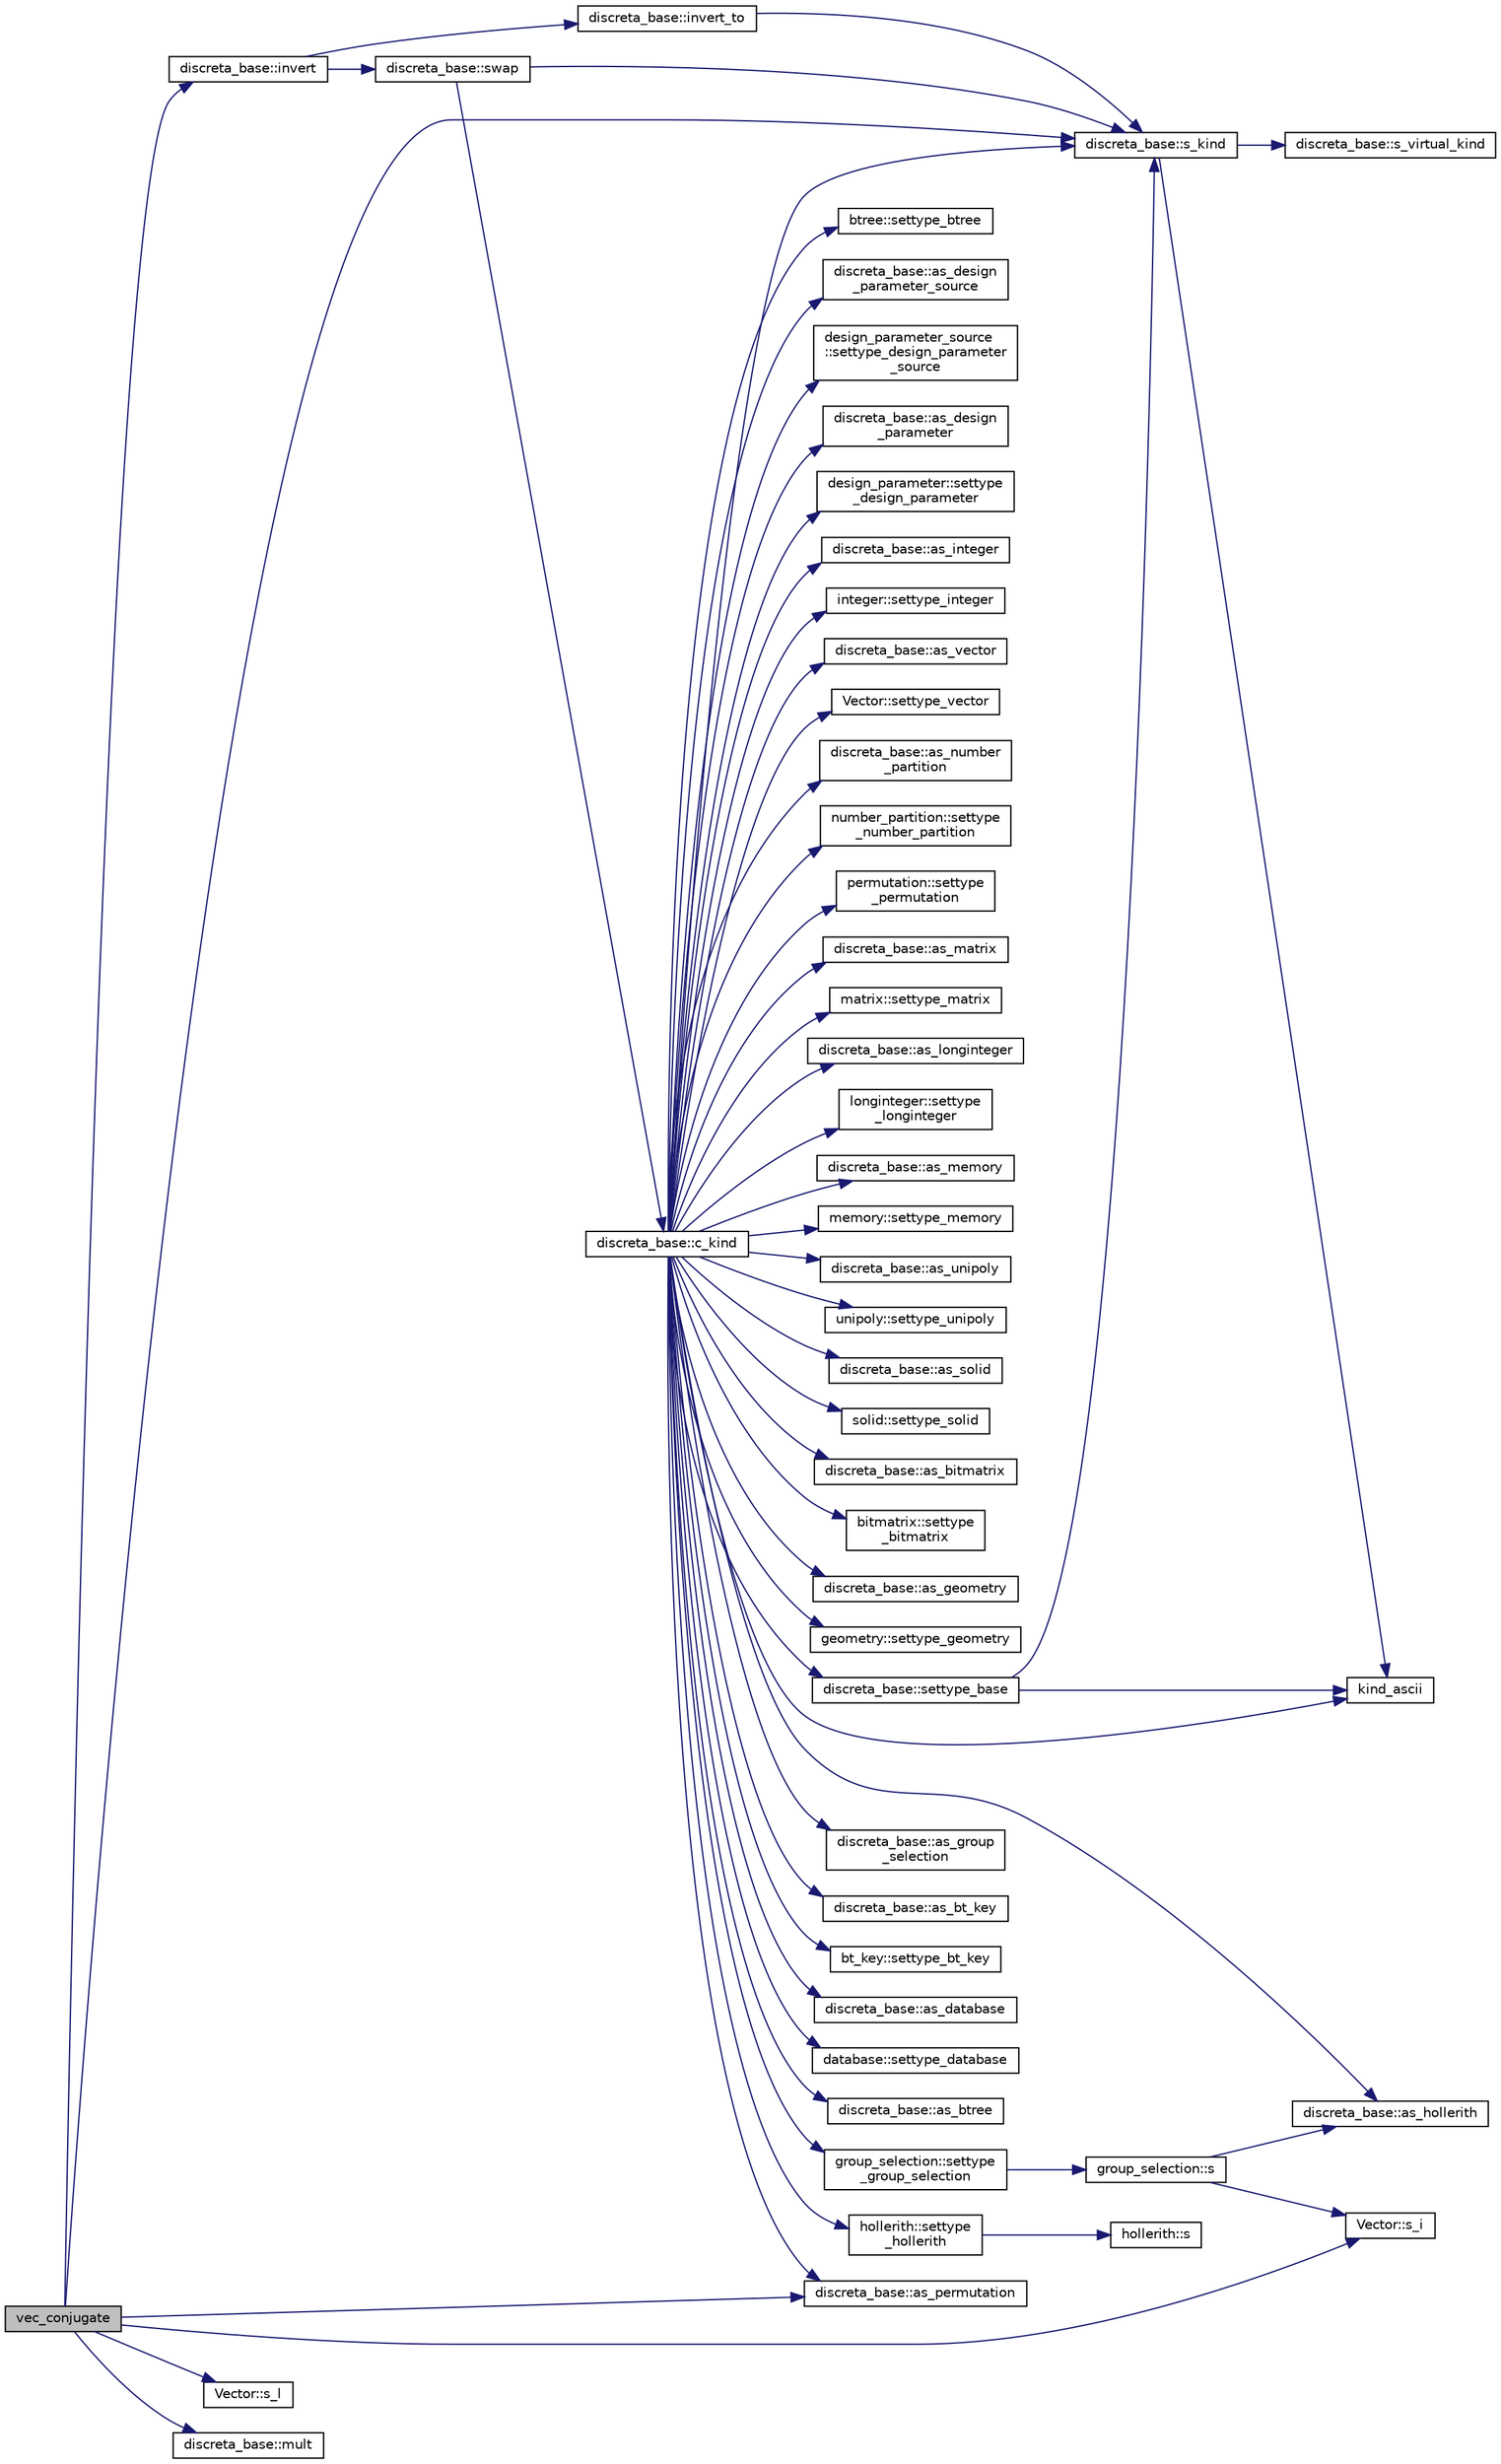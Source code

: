 digraph "vec_conjugate"
{
  edge [fontname="Helvetica",fontsize="10",labelfontname="Helvetica",labelfontsize="10"];
  node [fontname="Helvetica",fontsize="10",shape=record];
  rankdir="LR";
  Node10241 [label="vec_conjugate",height=0.2,width=0.4,color="black", fillcolor="grey75", style="filled", fontcolor="black"];
  Node10241 -> Node10242 [color="midnightblue",fontsize="10",style="solid",fontname="Helvetica"];
  Node10242 [label="discreta_base::invert",height=0.2,width=0.4,color="black", fillcolor="white", style="filled",URL="$d7/d71/classdiscreta__base.html#a3c415a064ce76e183f000912875dea74"];
  Node10242 -> Node10243 [color="midnightblue",fontsize="10",style="solid",fontname="Helvetica"];
  Node10243 [label="discreta_base::invert_to",height=0.2,width=0.4,color="black", fillcolor="white", style="filled",URL="$d7/d71/classdiscreta__base.html#a874a5ffb467f3896604a3c9bdf0cca50"];
  Node10243 -> Node10244 [color="midnightblue",fontsize="10",style="solid",fontname="Helvetica"];
  Node10244 [label="discreta_base::s_kind",height=0.2,width=0.4,color="black", fillcolor="white", style="filled",URL="$d7/d71/classdiscreta__base.html#a8a830025c74adbbc3362418a7c2ba157"];
  Node10244 -> Node10245 [color="midnightblue",fontsize="10",style="solid",fontname="Helvetica"];
  Node10245 [label="discreta_base::s_virtual_kind",height=0.2,width=0.4,color="black", fillcolor="white", style="filled",URL="$d7/d71/classdiscreta__base.html#a52778a6d6943a468be083d0785d418fb"];
  Node10244 -> Node10246 [color="midnightblue",fontsize="10",style="solid",fontname="Helvetica"];
  Node10246 [label="kind_ascii",height=0.2,width=0.4,color="black", fillcolor="white", style="filled",URL="$d9/d60/discreta_8h.html#ad0ce825a9f29bc6cec27e1b64cfe27bf"];
  Node10242 -> Node10247 [color="midnightblue",fontsize="10",style="solid",fontname="Helvetica"];
  Node10247 [label="discreta_base::swap",height=0.2,width=0.4,color="black", fillcolor="white", style="filled",URL="$d7/d71/classdiscreta__base.html#a2e8acbb9d3476675dac5b6a583b0293e"];
  Node10247 -> Node10244 [color="midnightblue",fontsize="10",style="solid",fontname="Helvetica"];
  Node10247 -> Node10248 [color="midnightblue",fontsize="10",style="solid",fontname="Helvetica"];
  Node10248 [label="discreta_base::c_kind",height=0.2,width=0.4,color="black", fillcolor="white", style="filled",URL="$d7/d71/classdiscreta__base.html#adc2ff61589c2d083688e7a43f333cb62"];
  Node10248 -> Node10249 [color="midnightblue",fontsize="10",style="solid",fontname="Helvetica"];
  Node10249 [label="discreta_base::settype_base",height=0.2,width=0.4,color="black", fillcolor="white", style="filled",URL="$d7/d71/classdiscreta__base.html#a4f42899a89447d1c3993ea07c38f8ad4"];
  Node10249 -> Node10244 [color="midnightblue",fontsize="10",style="solid",fontname="Helvetica"];
  Node10249 -> Node10246 [color="midnightblue",fontsize="10",style="solid",fontname="Helvetica"];
  Node10248 -> Node10250 [color="midnightblue",fontsize="10",style="solid",fontname="Helvetica"];
  Node10250 [label="discreta_base::as_integer",height=0.2,width=0.4,color="black", fillcolor="white", style="filled",URL="$d7/d71/classdiscreta__base.html#a00d7691eaf874fd283d942692fe8dd26"];
  Node10248 -> Node10251 [color="midnightblue",fontsize="10",style="solid",fontname="Helvetica"];
  Node10251 [label="integer::settype_integer",height=0.2,width=0.4,color="black", fillcolor="white", style="filled",URL="$d0/de5/classinteger.html#a6265c65ef311229acd513d748faba796"];
  Node10248 -> Node10252 [color="midnightblue",fontsize="10",style="solid",fontname="Helvetica"];
  Node10252 [label="discreta_base::as_vector",height=0.2,width=0.4,color="black", fillcolor="white", style="filled",URL="$d7/d71/classdiscreta__base.html#a7bdd6cae39c380b128ee9e17e42cf020"];
  Node10248 -> Node10253 [color="midnightblue",fontsize="10",style="solid",fontname="Helvetica"];
  Node10253 [label="Vector::settype_vector",height=0.2,width=0.4,color="black", fillcolor="white", style="filled",URL="$d5/db2/class_vector.html#a34e0d00b18c051f23904a8429fa6c8b4"];
  Node10248 -> Node10254 [color="midnightblue",fontsize="10",style="solid",fontname="Helvetica"];
  Node10254 [label="discreta_base::as_number\l_partition",height=0.2,width=0.4,color="black", fillcolor="white", style="filled",URL="$d7/d71/classdiscreta__base.html#a307aa09de0e925d46697707968ffab00"];
  Node10248 -> Node10255 [color="midnightblue",fontsize="10",style="solid",fontname="Helvetica"];
  Node10255 [label="number_partition::settype\l_number_partition",height=0.2,width=0.4,color="black", fillcolor="white", style="filled",URL="$df/d50/classnumber__partition.html#a3aaec1b557758f643ffc8555bbc358be"];
  Node10248 -> Node10256 [color="midnightblue",fontsize="10",style="solid",fontname="Helvetica"];
  Node10256 [label="discreta_base::as_permutation",height=0.2,width=0.4,color="black", fillcolor="white", style="filled",URL="$d7/d71/classdiscreta__base.html#aa4e72f36a82984239b12ae831e131098"];
  Node10248 -> Node10257 [color="midnightblue",fontsize="10",style="solid",fontname="Helvetica"];
  Node10257 [label="permutation::settype\l_permutation",height=0.2,width=0.4,color="black", fillcolor="white", style="filled",URL="$d0/d08/classpermutation.html#af1eea29f86195cede9562e444664c28c"];
  Node10248 -> Node10258 [color="midnightblue",fontsize="10",style="solid",fontname="Helvetica"];
  Node10258 [label="discreta_base::as_matrix",height=0.2,width=0.4,color="black", fillcolor="white", style="filled",URL="$d7/d71/classdiscreta__base.html#ae4d7f56d917a4707b838fbffde6467ff"];
  Node10248 -> Node10259 [color="midnightblue",fontsize="10",style="solid",fontname="Helvetica"];
  Node10259 [label="matrix::settype_matrix",height=0.2,width=0.4,color="black", fillcolor="white", style="filled",URL="$d1/d8d/classmatrix.html#a1780283a64a789e4084d792683d276bb"];
  Node10248 -> Node10260 [color="midnightblue",fontsize="10",style="solid",fontname="Helvetica"];
  Node10260 [label="discreta_base::as_longinteger",height=0.2,width=0.4,color="black", fillcolor="white", style="filled",URL="$d7/d71/classdiscreta__base.html#a20a094639eb711b10c8694c51937f7cd"];
  Node10248 -> Node10261 [color="midnightblue",fontsize="10",style="solid",fontname="Helvetica"];
  Node10261 [label="longinteger::settype\l_longinteger",height=0.2,width=0.4,color="black", fillcolor="white", style="filled",URL="$d3/d71/classlonginteger.html#ae5f811ece8df31b9ff114368a18e1dc5"];
  Node10248 -> Node10262 [color="midnightblue",fontsize="10",style="solid",fontname="Helvetica"];
  Node10262 [label="discreta_base::as_memory",height=0.2,width=0.4,color="black", fillcolor="white", style="filled",URL="$d7/d71/classdiscreta__base.html#ad94b2d7dce0cd4fa22db57f6e79c4bd2"];
  Node10248 -> Node10263 [color="midnightblue",fontsize="10",style="solid",fontname="Helvetica"];
  Node10263 [label="memory::settype_memory",height=0.2,width=0.4,color="black", fillcolor="white", style="filled",URL="$d8/d99/classmemory.html#a33aae277f9b8fe36b02e9d5da895451b"];
  Node10248 -> Node10264 [color="midnightblue",fontsize="10",style="solid",fontname="Helvetica"];
  Node10264 [label="discreta_base::as_unipoly",height=0.2,width=0.4,color="black", fillcolor="white", style="filled",URL="$d7/d71/classdiscreta__base.html#ad50d8027f039fe5c2478cddb243adc9d"];
  Node10248 -> Node10265 [color="midnightblue",fontsize="10",style="solid",fontname="Helvetica"];
  Node10265 [label="unipoly::settype_unipoly",height=0.2,width=0.4,color="black", fillcolor="white", style="filled",URL="$d1/d89/classunipoly.html#a8db854fcc85c5e1150b1f1b1c005c95b"];
  Node10248 -> Node10266 [color="midnightblue",fontsize="10",style="solid",fontname="Helvetica"];
  Node10266 [label="discreta_base::as_solid",height=0.2,width=0.4,color="black", fillcolor="white", style="filled",URL="$d7/d71/classdiscreta__base.html#a1fc5f2b85ec97ab0a69dd64903c970a5"];
  Node10248 -> Node10267 [color="midnightblue",fontsize="10",style="solid",fontname="Helvetica"];
  Node10267 [label="solid::settype_solid",height=0.2,width=0.4,color="black", fillcolor="white", style="filled",URL="$d8/def/classsolid.html#a775bd4821f75a8aee4ea3d4335ff90e0"];
  Node10248 -> Node10268 [color="midnightblue",fontsize="10",style="solid",fontname="Helvetica"];
  Node10268 [label="discreta_base::as_bitmatrix",height=0.2,width=0.4,color="black", fillcolor="white", style="filled",URL="$d7/d71/classdiscreta__base.html#a071ad54ea8ef6c9d1d15f532e5a76df6"];
  Node10248 -> Node10269 [color="midnightblue",fontsize="10",style="solid",fontname="Helvetica"];
  Node10269 [label="bitmatrix::settype\l_bitmatrix",height=0.2,width=0.4,color="black", fillcolor="white", style="filled",URL="$de/dc8/classbitmatrix.html#acb571d947f9526665ebbdc0ce3e2a973"];
  Node10248 -> Node10270 [color="midnightblue",fontsize="10",style="solid",fontname="Helvetica"];
  Node10270 [label="discreta_base::as_geometry",height=0.2,width=0.4,color="black", fillcolor="white", style="filled",URL="$d7/d71/classdiscreta__base.html#a38fc7b4cdd830703e9d87354b79bc5c8"];
  Node10248 -> Node10271 [color="midnightblue",fontsize="10",style="solid",fontname="Helvetica"];
  Node10271 [label="geometry::settype_geometry",height=0.2,width=0.4,color="black", fillcolor="white", style="filled",URL="$da/d44/classgeometry.html#ab4a336baba6a3f56f5ffa053a5be5ba7"];
  Node10248 -> Node10272 [color="midnightblue",fontsize="10",style="solid",fontname="Helvetica"];
  Node10272 [label="discreta_base::as_hollerith",height=0.2,width=0.4,color="black", fillcolor="white", style="filled",URL="$d7/d71/classdiscreta__base.html#a3e66f82711f314710107e2f29e589690"];
  Node10248 -> Node10273 [color="midnightblue",fontsize="10",style="solid",fontname="Helvetica"];
  Node10273 [label="hollerith::settype\l_hollerith",height=0.2,width=0.4,color="black", fillcolor="white", style="filled",URL="$d8/d99/classhollerith.html#a23bbd4acfc88a0e90f1245f243f51f76"];
  Node10273 -> Node10274 [color="midnightblue",fontsize="10",style="solid",fontname="Helvetica"];
  Node10274 [label="hollerith::s",height=0.2,width=0.4,color="black", fillcolor="white", style="filled",URL="$d8/d99/classhollerith.html#af61fce2d06f211b25fe3838e4dfee77a"];
  Node10248 -> Node10275 [color="midnightblue",fontsize="10",style="solid",fontname="Helvetica"];
  Node10275 [label="discreta_base::as_group\l_selection",height=0.2,width=0.4,color="black", fillcolor="white", style="filled",URL="$d7/d71/classdiscreta__base.html#aae1bac4883c567718bef9fb610abbdc8"];
  Node10248 -> Node10276 [color="midnightblue",fontsize="10",style="solid",fontname="Helvetica"];
  Node10276 [label="group_selection::settype\l_group_selection",height=0.2,width=0.4,color="black", fillcolor="white", style="filled",URL="$d6/db0/classgroup__selection.html#a015ed73b7b8d784bedd4d11ac1fc0ec1"];
  Node10276 -> Node10277 [color="midnightblue",fontsize="10",style="solid",fontname="Helvetica"];
  Node10277 [label="group_selection::s",height=0.2,width=0.4,color="black", fillcolor="white", style="filled",URL="$d6/db0/classgroup__selection.html#a686cb0c6a3a040796b112b8007ea8223"];
  Node10277 -> Node10278 [color="midnightblue",fontsize="10",style="solid",fontname="Helvetica"];
  Node10278 [label="Vector::s_i",height=0.2,width=0.4,color="black", fillcolor="white", style="filled",URL="$d5/db2/class_vector.html#a1c4fe1752523df8119f70dd550244871"];
  Node10277 -> Node10272 [color="midnightblue",fontsize="10",style="solid",fontname="Helvetica"];
  Node10248 -> Node10279 [color="midnightblue",fontsize="10",style="solid",fontname="Helvetica"];
  Node10279 [label="discreta_base::as_bt_key",height=0.2,width=0.4,color="black", fillcolor="white", style="filled",URL="$d7/d71/classdiscreta__base.html#a2734c6e08dca17cf6588bd5064ec1b9f"];
  Node10248 -> Node10280 [color="midnightblue",fontsize="10",style="solid",fontname="Helvetica"];
  Node10280 [label="bt_key::settype_bt_key",height=0.2,width=0.4,color="black", fillcolor="white", style="filled",URL="$d1/de5/classbt__key.html#a352bb10beb7c789d8d29373035824800"];
  Node10248 -> Node10281 [color="midnightblue",fontsize="10",style="solid",fontname="Helvetica"];
  Node10281 [label="discreta_base::as_database",height=0.2,width=0.4,color="black", fillcolor="white", style="filled",URL="$d7/d71/classdiscreta__base.html#ab055d39d58210a2b03ba3d33703b09a9"];
  Node10248 -> Node10282 [color="midnightblue",fontsize="10",style="solid",fontname="Helvetica"];
  Node10282 [label="database::settype_database",height=0.2,width=0.4,color="black", fillcolor="white", style="filled",URL="$db/d72/classdatabase.html#a014639aa001462e480eb1f3984839b72"];
  Node10248 -> Node10283 [color="midnightblue",fontsize="10",style="solid",fontname="Helvetica"];
  Node10283 [label="discreta_base::as_btree",height=0.2,width=0.4,color="black", fillcolor="white", style="filled",URL="$d7/d71/classdiscreta__base.html#a78e76674cef2ec113c17989c11288778"];
  Node10248 -> Node10284 [color="midnightblue",fontsize="10",style="solid",fontname="Helvetica"];
  Node10284 [label="btree::settype_btree",height=0.2,width=0.4,color="black", fillcolor="white", style="filled",URL="$dd/db0/classbtree.html#a5a1b9773c848908a6050cc733d2d9780"];
  Node10248 -> Node10285 [color="midnightblue",fontsize="10",style="solid",fontname="Helvetica"];
  Node10285 [label="discreta_base::as_design\l_parameter_source",height=0.2,width=0.4,color="black", fillcolor="white", style="filled",URL="$d7/d71/classdiscreta__base.html#a59cbf837c6582ded5bc586265d13d81a"];
  Node10248 -> Node10286 [color="midnightblue",fontsize="10",style="solid",fontname="Helvetica"];
  Node10286 [label="design_parameter_source\l::settype_design_parameter\l_source",height=0.2,width=0.4,color="black", fillcolor="white", style="filled",URL="$df/d4b/classdesign__parameter__source.html#a3af3b851df87bd1661fb9c9ce18822c8"];
  Node10248 -> Node10287 [color="midnightblue",fontsize="10",style="solid",fontname="Helvetica"];
  Node10287 [label="discreta_base::as_design\l_parameter",height=0.2,width=0.4,color="black", fillcolor="white", style="filled",URL="$d7/d71/classdiscreta__base.html#aab24ff38ea1c5471ab3de42e014d0f2a"];
  Node10248 -> Node10288 [color="midnightblue",fontsize="10",style="solid",fontname="Helvetica"];
  Node10288 [label="design_parameter::settype\l_design_parameter",height=0.2,width=0.4,color="black", fillcolor="white", style="filled",URL="$da/d94/classdesign__parameter.html#a8b19d277f2b7d09c2531a527dfc0359e"];
  Node10248 -> Node10246 [color="midnightblue",fontsize="10",style="solid",fontname="Helvetica"];
  Node10248 -> Node10244 [color="midnightblue",fontsize="10",style="solid",fontname="Helvetica"];
  Node10241 -> Node10289 [color="midnightblue",fontsize="10",style="solid",fontname="Helvetica"];
  Node10289 [label="Vector::s_l",height=0.2,width=0.4,color="black", fillcolor="white", style="filled",URL="$d5/db2/class_vector.html#ad2dc082288f858d22a528832289e0704"];
  Node10241 -> Node10278 [color="midnightblue",fontsize="10",style="solid",fontname="Helvetica"];
  Node10241 -> Node10256 [color="midnightblue",fontsize="10",style="solid",fontname="Helvetica"];
  Node10241 -> Node10244 [color="midnightblue",fontsize="10",style="solid",fontname="Helvetica"];
  Node10241 -> Node10290 [color="midnightblue",fontsize="10",style="solid",fontname="Helvetica"];
  Node10290 [label="discreta_base::mult",height=0.2,width=0.4,color="black", fillcolor="white", style="filled",URL="$d7/d71/classdiscreta__base.html#a96f759b28f7c30bdfd95ac10f5972bd0"];
}
